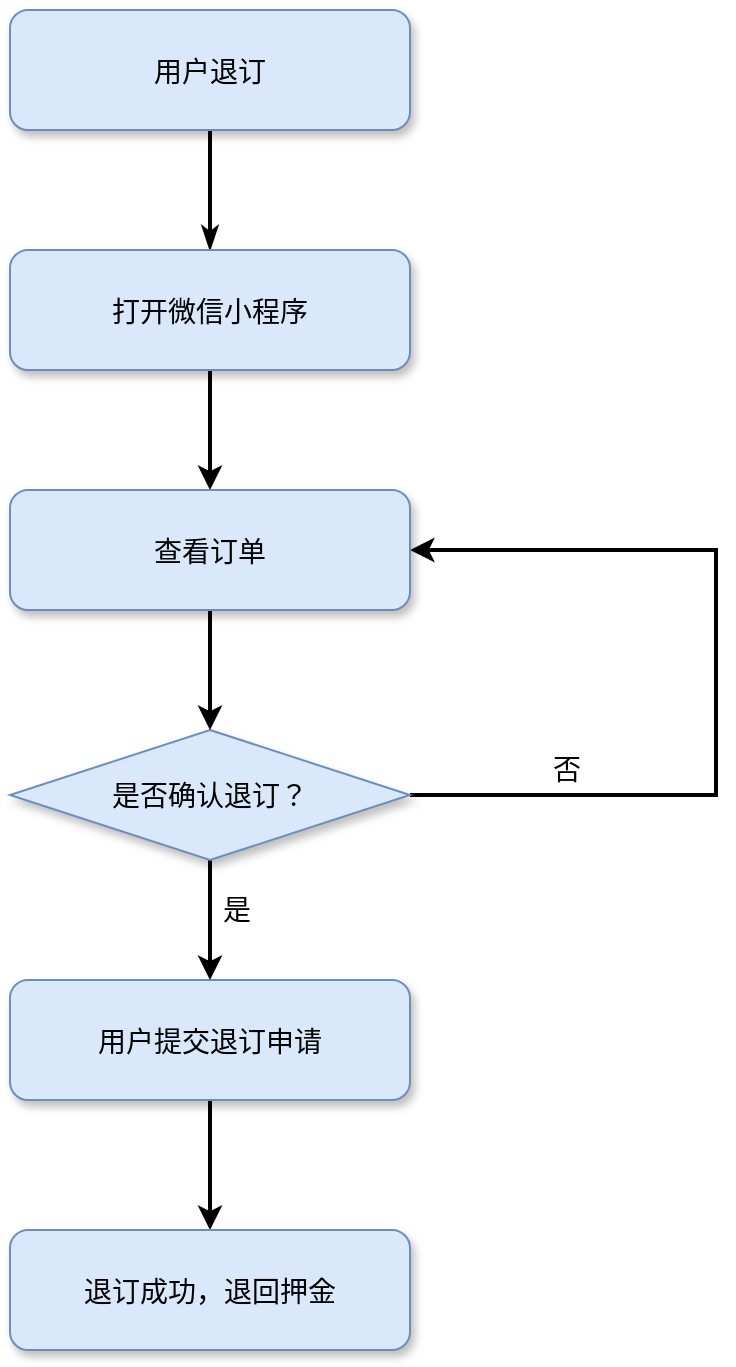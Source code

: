 <mxfile version="14.8.4" type="device"><diagram name="Page-1" id="97916047-d0de-89f5-080d-49f4d83e522f"><mxGraphModel dx="538" dy="591" grid="1" gridSize="10" guides="1" tooltips="1" connect="1" arrows="1" fold="1" page="1" pageScale="1.5" pageWidth="1169" pageHeight="827" background="none" math="0" shadow="0"><root><mxCell id="0"/><mxCell id="1" parent="0"/><mxCell id="QCdXQ8yELXLRljK4t61e-55" style="edgeStyle=none;rounded=0;orthogonalLoop=1;jettySize=auto;html=1;exitX=0.5;exitY=1;exitDx=0;exitDy=0;startArrow=none;startFill=0;endArrow=classicThin;endFill=1;strokeColor=#000000;strokeWidth=2;" parent="1" source="QCdXQ8yELXLRljK4t61e-56" target="QCdXQ8yELXLRljK4t61e-58" edge="1"><mxGeometry relative="1" as="geometry"/></mxCell><mxCell id="QCdXQ8yELXLRljK4t61e-56" value="用户退订" style="rounded=1;fillColor=#dae8fc;strokeColor=#6c8ebf;shadow=1;fontStyle=0;fontSize=14;" parent="1" vertex="1"><mxGeometry x="687" y="70" width="200" height="60" as="geometry"/></mxCell><mxCell id="QCdXQ8yELXLRljK4t61e-75" style="edgeStyle=orthogonalEdgeStyle;rounded=0;orthogonalLoop=1;jettySize=auto;html=1;exitX=0.5;exitY=1;exitDx=0;exitDy=0;entryX=0.5;entryY=0;entryDx=0;entryDy=0;strokeWidth=2;" parent="1" source="QCdXQ8yELXLRljK4t61e-58" target="QCdXQ8yELXLRljK4t61e-73" edge="1"><mxGeometry relative="1" as="geometry"/></mxCell><mxCell id="QCdXQ8yELXLRljK4t61e-58" value="打开微信小程序" style="rounded=1;fillColor=#dae8fc;strokeColor=#6c8ebf;shadow=1;fontStyle=0;fontSize=14;" parent="1" vertex="1"><mxGeometry x="687" y="190" width="200" height="60" as="geometry"/></mxCell><mxCell id="tVr1XRnFtPqArm_9kPjd-1" style="edgeStyle=orthogonalEdgeStyle;rounded=0;orthogonalLoop=1;jettySize=auto;html=1;exitX=0.5;exitY=1;exitDx=0;exitDy=0;entryX=0.5;entryY=0;entryDx=0;entryDy=0;strokeWidth=2;" edge="1" parent="1" source="QCdXQ8yELXLRljK4t61e-63" target="QCdXQ8yELXLRljK4t61e-68"><mxGeometry relative="1" as="geometry"/></mxCell><mxCell id="QCdXQ8yELXLRljK4t61e-63" value="用户提交退订申请" style="rounded=1;fillColor=#dae8fc;strokeColor=#6c8ebf;shadow=1;fontStyle=0;fontSize=14;" parent="1" vertex="1"><mxGeometry x="687" y="555" width="200" height="60" as="geometry"/></mxCell><mxCell id="QCdXQ8yELXLRljK4t61e-68" value="退订成功，退回押金" style="rounded=1;fillColor=#dae8fc;strokeColor=#6c8ebf;shadow=1;fontStyle=0;fontSize=14;" parent="1" vertex="1"><mxGeometry x="687" y="680" width="200" height="60" as="geometry"/></mxCell><mxCell id="QCdXQ8yELXLRljK4t61e-72" style="edgeStyle=orthogonalEdgeStyle;rounded=0;orthogonalLoop=1;jettySize=auto;html=1;exitX=0.5;exitY=1;exitDx=0;exitDy=0;entryX=0.5;entryY=0;entryDx=0;entryDy=0;strokeWidth=2;" parent="1" source="QCdXQ8yELXLRljK4t61e-70" target="QCdXQ8yELXLRljK4t61e-63" edge="1"><mxGeometry relative="1" as="geometry"/></mxCell><mxCell id="QCdXQ8yELXLRljK4t61e-79" style="edgeStyle=orthogonalEdgeStyle;rounded=0;orthogonalLoop=1;jettySize=auto;html=1;exitX=1;exitY=0.5;exitDx=0;exitDy=0;entryX=1;entryY=0.5;entryDx=0;entryDy=0;strokeWidth=2;" parent="1" source="QCdXQ8yELXLRljK4t61e-70" target="QCdXQ8yELXLRljK4t61e-73" edge="1"><mxGeometry relative="1" as="geometry"><Array as="points"><mxPoint x="1040" y="463"/><mxPoint x="1040" y="340"/></Array></mxGeometry></mxCell><mxCell id="QCdXQ8yELXLRljK4t61e-70" value="&lt;font style=&quot;vertical-align: inherit ; font-size: 14px&quot;&gt;&lt;font style=&quot;vertical-align: inherit ; font-size: 14px&quot;&gt;&lt;font style=&quot;vertical-align: inherit ; font-size: 14px&quot;&gt;&lt;font style=&quot;vertical-align: inherit ; font-size: 14px&quot;&gt;&lt;font style=&quot;vertical-align: inherit&quot;&gt;&lt;font style=&quot;vertical-align: inherit&quot;&gt;&lt;font style=&quot;vertical-align: inherit&quot;&gt;&lt;font style=&quot;vertical-align: inherit&quot;&gt;是否确认退订？&lt;/font&gt;&lt;/font&gt;&lt;/font&gt;&lt;/font&gt;&lt;/font&gt;&lt;/font&gt;&lt;/font&gt;&lt;/font&gt;" style="rhombus;whiteSpace=wrap;html=1;fillColor=#dae8fc;strokeColor=#6c8ebf;shadow=1;" parent="1" vertex="1"><mxGeometry x="687" y="430" width="200" height="65" as="geometry"/></mxCell><mxCell id="QCdXQ8yELXLRljK4t61e-76" style="edgeStyle=orthogonalEdgeStyle;rounded=0;orthogonalLoop=1;jettySize=auto;html=1;exitX=0.5;exitY=1;exitDx=0;exitDy=0;entryX=0.5;entryY=0;entryDx=0;entryDy=0;strokeWidth=2;" parent="1" source="QCdXQ8yELXLRljK4t61e-73" target="QCdXQ8yELXLRljK4t61e-70" edge="1"><mxGeometry relative="1" as="geometry"/></mxCell><mxCell id="QCdXQ8yELXLRljK4t61e-73" value="查看订单" style="rounded=1;fillColor=#dae8fc;strokeColor=#6c8ebf;shadow=1;fontStyle=0;fontSize=14;" parent="1" vertex="1"><mxGeometry x="687" y="310" width="200" height="60" as="geometry"/></mxCell><mxCell id="QCdXQ8yELXLRljK4t61e-84" value="&lt;font style=&quot;font-size: 14px&quot;&gt;否&lt;/font&gt;" style="text;html=1;align=center;verticalAlign=middle;resizable=0;points=[];autosize=1;strokeColor=none;" parent="1" vertex="1"><mxGeometry x="950" y="440" width="30" height="20" as="geometry"/></mxCell><mxCell id="QCdXQ8yELXLRljK4t61e-85" value="&lt;font style=&quot;font-size: 14px&quot;&gt;是&lt;/font&gt;" style="text;html=1;align=center;verticalAlign=middle;resizable=0;points=[];autosize=1;strokeColor=none;" parent="1" vertex="1"><mxGeometry x="785" y="510" width="30" height="20" as="geometry"/></mxCell></root></mxGraphModel></diagram></mxfile>